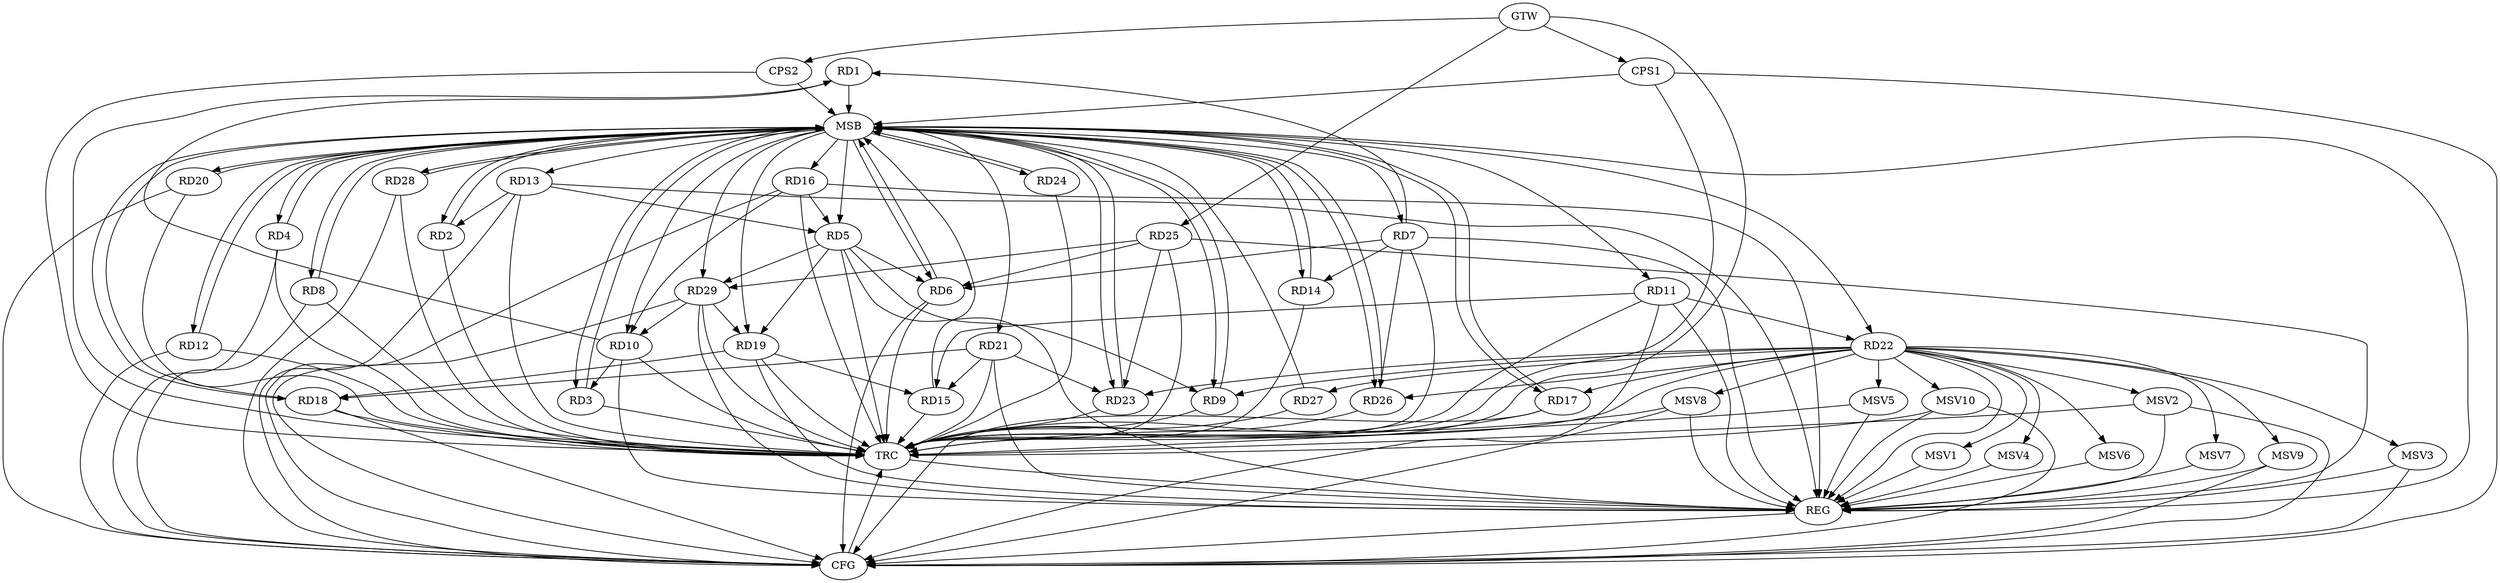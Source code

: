 strict digraph G {
  RD1 [ label="RD1" ];
  RD2 [ label="RD2" ];
  RD3 [ label="RD3" ];
  RD4 [ label="RD4" ];
  RD5 [ label="RD5" ];
  RD6 [ label="RD6" ];
  RD7 [ label="RD7" ];
  RD8 [ label="RD8" ];
  RD9 [ label="RD9" ];
  RD10 [ label="RD10" ];
  RD11 [ label="RD11" ];
  RD12 [ label="RD12" ];
  RD13 [ label="RD13" ];
  RD14 [ label="RD14" ];
  RD15 [ label="RD15" ];
  RD16 [ label="RD16" ];
  RD17 [ label="RD17" ];
  RD18 [ label="RD18" ];
  RD19 [ label="RD19" ];
  RD20 [ label="RD20" ];
  RD21 [ label="RD21" ];
  RD22 [ label="RD22" ];
  RD23 [ label="RD23" ];
  RD24 [ label="RD24" ];
  RD25 [ label="RD25" ];
  RD26 [ label="RD26" ];
  RD27 [ label="RD27" ];
  RD28 [ label="RD28" ];
  RD29 [ label="RD29" ];
  CPS1 [ label="CPS1" ];
  CPS2 [ label="CPS2" ];
  GTW [ label="GTW" ];
  REG [ label="REG" ];
  MSB [ label="MSB" ];
  CFG [ label="CFG" ];
  TRC [ label="TRC" ];
  MSV1 [ label="MSV1" ];
  MSV2 [ label="MSV2" ];
  MSV3 [ label="MSV3" ];
  MSV4 [ label="MSV4" ];
  MSV5 [ label="MSV5" ];
  MSV6 [ label="MSV6" ];
  MSV7 [ label="MSV7" ];
  MSV8 [ label="MSV8" ];
  MSV9 [ label="MSV9" ];
  MSV10 [ label="MSV10" ];
  RD7 -> RD1;
  RD10 -> RD1;
  RD13 -> RD2;
  RD10 -> RD3;
  RD5 -> RD6;
  RD5 -> RD9;
  RD13 -> RD5;
  RD16 -> RD5;
  RD5 -> RD19;
  RD5 -> RD29;
  RD7 -> RD6;
  RD25 -> RD6;
  RD7 -> RD14;
  RD7 -> RD26;
  RD22 -> RD9;
  RD16 -> RD10;
  RD29 -> RD10;
  RD11 -> RD15;
  RD11 -> RD22;
  RD19 -> RD15;
  RD21 -> RD15;
  RD22 -> RD17;
  RD19 -> RD18;
  RD21 -> RD18;
  RD29 -> RD19;
  RD21 -> RD23;
  RD22 -> RD23;
  RD22 -> RD26;
  RD22 -> RD27;
  RD25 -> RD23;
  RD25 -> RD29;
  GTW -> RD25;
  GTW -> CPS1;
  GTW -> CPS2;
  RD5 -> REG;
  RD7 -> REG;
  RD10 -> REG;
  RD11 -> REG;
  RD13 -> REG;
  RD16 -> REG;
  RD19 -> REG;
  RD21 -> REG;
  RD22 -> REG;
  RD25 -> REG;
  RD29 -> REG;
  RD1 -> MSB;
  MSB -> RD8;
  MSB -> RD12;
  MSB -> RD22;
  MSB -> RD26;
  MSB -> REG;
  RD2 -> MSB;
  MSB -> RD6;
  MSB -> RD10;
  MSB -> RD13;
  MSB -> RD18;
  MSB -> RD19;
  MSB -> RD28;
  RD3 -> MSB;
  MSB -> RD5;
  MSB -> RD14;
  MSB -> RD20;
  RD4 -> MSB;
  MSB -> RD24;
  RD6 -> MSB;
  MSB -> RD2;
  MSB -> RD4;
  RD8 -> MSB;
  MSB -> RD11;
  RD9 -> MSB;
  MSB -> RD3;
  RD12 -> MSB;
  MSB -> RD7;
  MSB -> RD21;
  RD14 -> MSB;
  RD15 -> MSB;
  RD17 -> MSB;
  MSB -> RD29;
  RD18 -> MSB;
  MSB -> RD17;
  RD20 -> MSB;
  MSB -> RD23;
  RD23 -> MSB;
  MSB -> RD9;
  RD24 -> MSB;
  RD26 -> MSB;
  RD27 -> MSB;
  RD28 -> MSB;
  MSB -> RD16;
  CPS1 -> MSB;
  CPS2 -> MSB;
  RD16 -> CFG;
  RD17 -> CFG;
  CPS1 -> CFG;
  RD29 -> CFG;
  RD13 -> CFG;
  RD11 -> CFG;
  RD28 -> CFG;
  RD6 -> CFG;
  RD20 -> CFG;
  RD4 -> CFG;
  RD18 -> CFG;
  RD8 -> CFG;
  RD12 -> CFG;
  REG -> CFG;
  RD1 -> TRC;
  RD2 -> TRC;
  RD3 -> TRC;
  RD4 -> TRC;
  RD5 -> TRC;
  RD6 -> TRC;
  RD7 -> TRC;
  RD8 -> TRC;
  RD9 -> TRC;
  RD10 -> TRC;
  RD11 -> TRC;
  RD12 -> TRC;
  RD13 -> TRC;
  RD14 -> TRC;
  RD15 -> TRC;
  RD16 -> TRC;
  RD17 -> TRC;
  RD18 -> TRC;
  RD19 -> TRC;
  RD20 -> TRC;
  RD21 -> TRC;
  RD22 -> TRC;
  RD23 -> TRC;
  RD24 -> TRC;
  RD25 -> TRC;
  RD26 -> TRC;
  RD27 -> TRC;
  RD28 -> TRC;
  RD29 -> TRC;
  CPS1 -> TRC;
  CPS2 -> TRC;
  GTW -> TRC;
  CFG -> TRC;
  TRC -> REG;
  RD22 -> MSV1;
  MSV1 -> REG;
  RD22 -> MSV2;
  MSV2 -> REG;
  MSV2 -> TRC;
  MSV2 -> CFG;
  RD22 -> MSV3;
  RD22 -> MSV4;
  MSV3 -> REG;
  MSV3 -> CFG;
  MSV4 -> REG;
  RD22 -> MSV5;
  MSV5 -> REG;
  MSV5 -> TRC;
  RD22 -> MSV6;
  MSV6 -> REG;
  RD22 -> MSV7;
  MSV7 -> REG;
  RD22 -> MSV8;
  MSV8 -> REG;
  MSV8 -> TRC;
  MSV8 -> CFG;
  RD22 -> MSV9;
  RD22 -> MSV10;
  MSV9 -> REG;
  MSV9 -> CFG;
  MSV10 -> REG;
  MSV10 -> TRC;
  MSV10 -> CFG;
}
